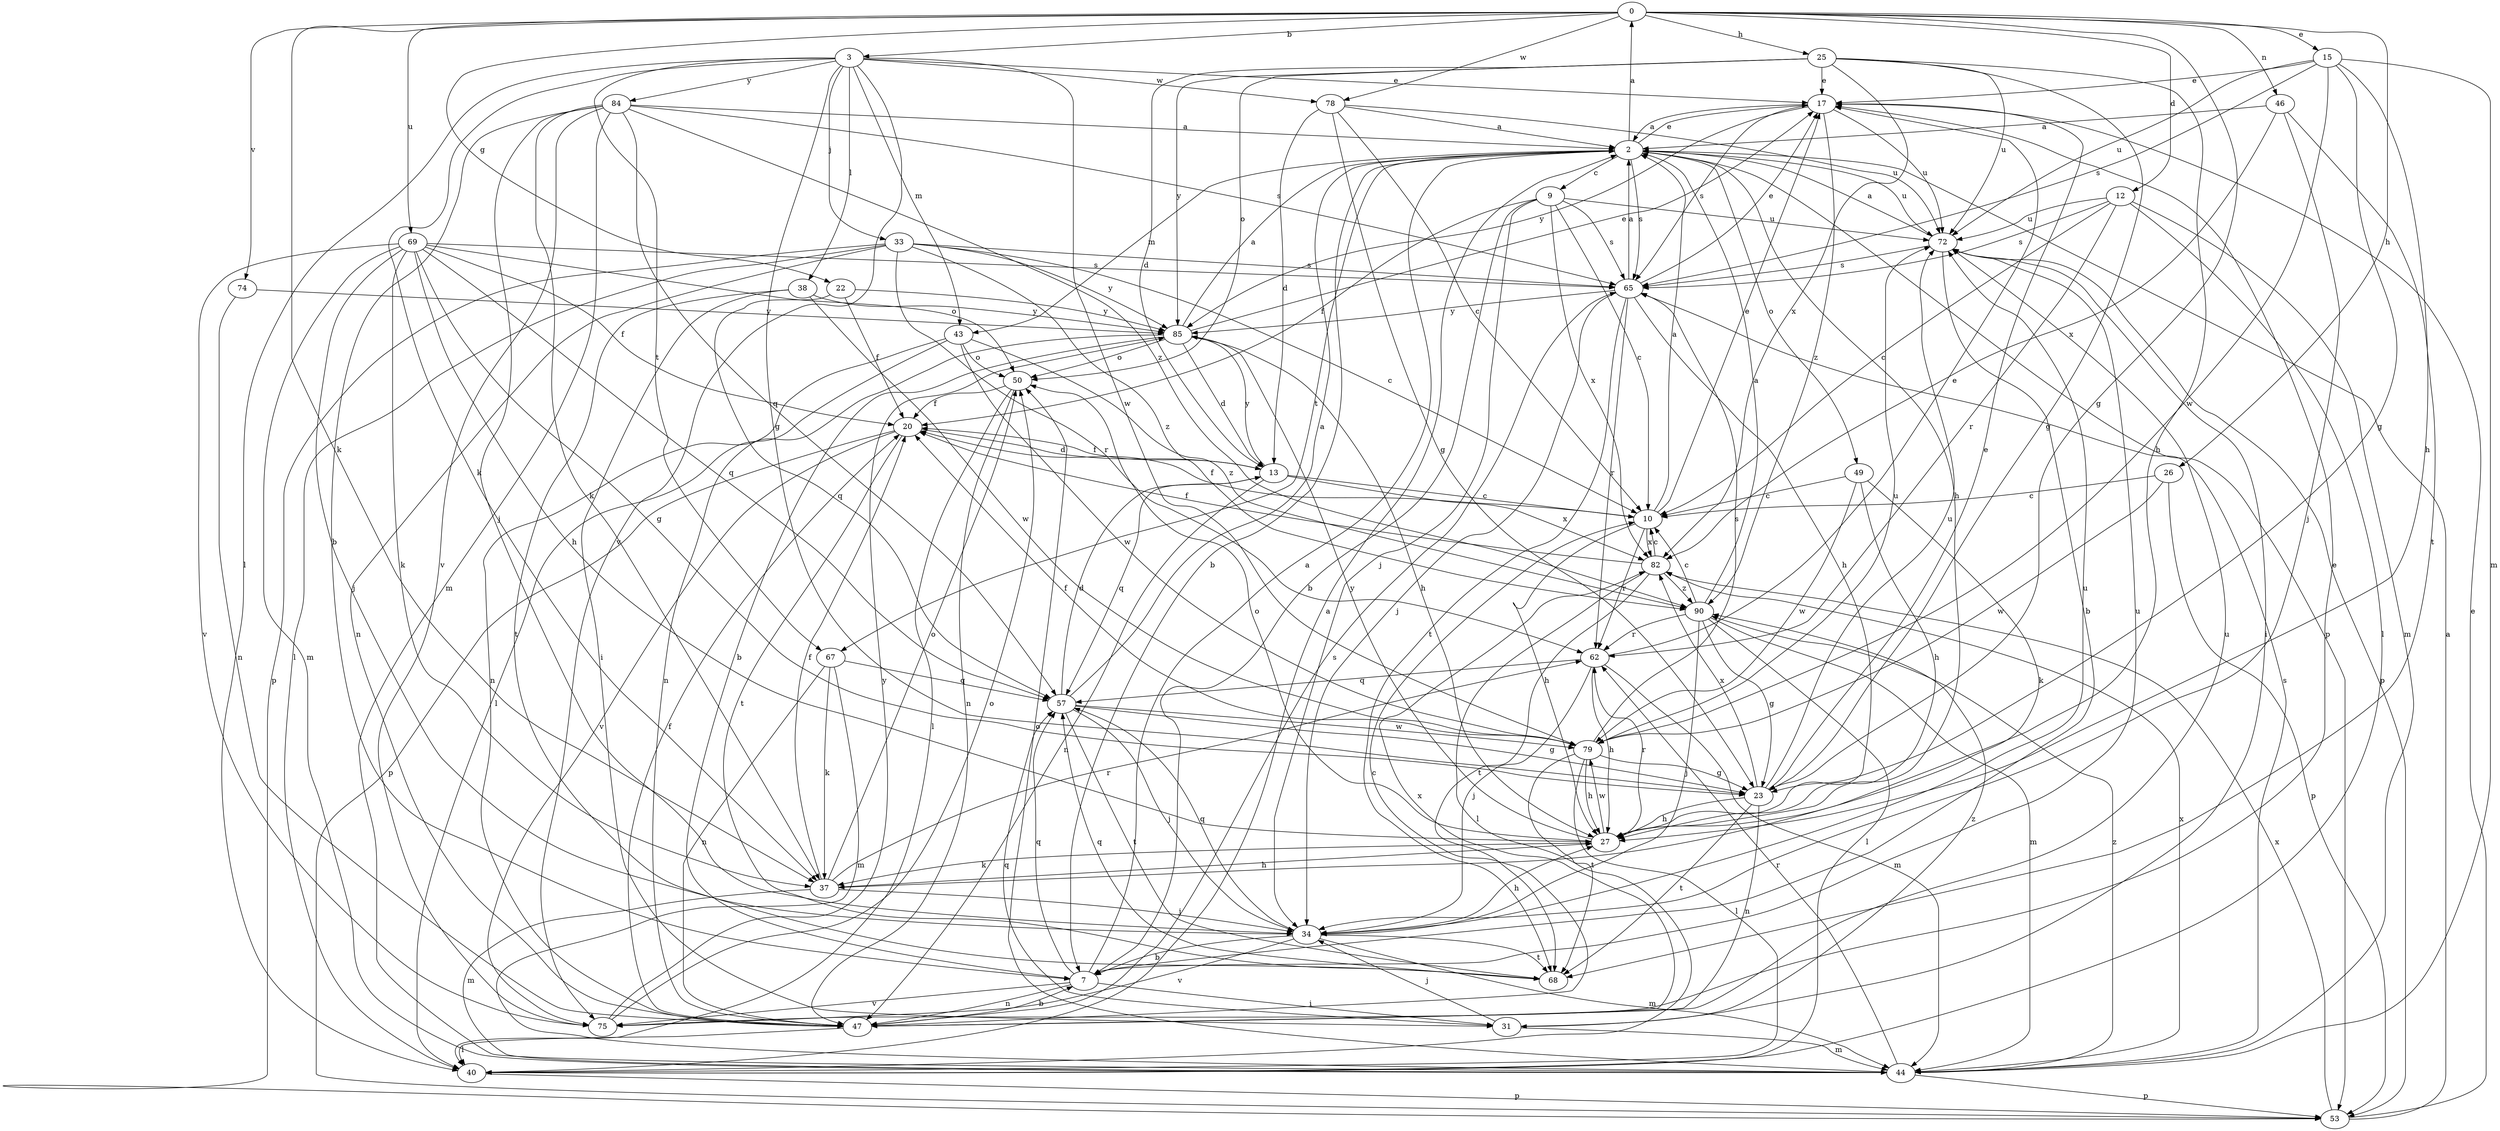 strict digraph  {
0;
2;
3;
7;
9;
10;
12;
13;
15;
17;
20;
22;
23;
25;
26;
27;
31;
33;
34;
37;
38;
40;
43;
44;
46;
47;
49;
50;
53;
57;
62;
65;
67;
68;
69;
72;
74;
75;
78;
79;
82;
84;
85;
90;
0 -> 3  [label=b];
0 -> 12  [label=d];
0 -> 15  [label=e];
0 -> 22  [label=g];
0 -> 23  [label=g];
0 -> 25  [label=h];
0 -> 26  [label=h];
0 -> 37  [label=k];
0 -> 46  [label=n];
0 -> 69  [label=u];
0 -> 74  [label=v];
0 -> 78  [label=w];
2 -> 0  [label=a];
2 -> 7  [label=b];
2 -> 9  [label=c];
2 -> 17  [label=e];
2 -> 27  [label=h];
2 -> 43  [label=m];
2 -> 49  [label=o];
2 -> 53  [label=p];
2 -> 65  [label=s];
2 -> 67  [label=t];
2 -> 72  [label=u];
3 -> 17  [label=e];
3 -> 23  [label=g];
3 -> 33  [label=j];
3 -> 37  [label=k];
3 -> 38  [label=l];
3 -> 40  [label=l];
3 -> 43  [label=m];
3 -> 67  [label=t];
3 -> 75  [label=v];
3 -> 78  [label=w];
3 -> 79  [label=w];
3 -> 84  [label=y];
7 -> 2  [label=a];
7 -> 31  [label=i];
7 -> 47  [label=n];
7 -> 57  [label=q];
7 -> 72  [label=u];
7 -> 75  [label=v];
9 -> 7  [label=b];
9 -> 10  [label=c];
9 -> 20  [label=f];
9 -> 34  [label=j];
9 -> 65  [label=s];
9 -> 72  [label=u];
9 -> 82  [label=x];
10 -> 2  [label=a];
10 -> 17  [label=e];
10 -> 20  [label=f];
10 -> 27  [label=h];
10 -> 62  [label=r];
10 -> 82  [label=x];
12 -> 10  [label=c];
12 -> 40  [label=l];
12 -> 44  [label=m];
12 -> 62  [label=r];
12 -> 65  [label=s];
12 -> 72  [label=u];
13 -> 10  [label=c];
13 -> 20  [label=f];
13 -> 47  [label=n];
13 -> 57  [label=q];
13 -> 82  [label=x];
13 -> 85  [label=y];
15 -> 17  [label=e];
15 -> 23  [label=g];
15 -> 27  [label=h];
15 -> 44  [label=m];
15 -> 65  [label=s];
15 -> 72  [label=u];
15 -> 79  [label=w];
17 -> 2  [label=a];
17 -> 65  [label=s];
17 -> 72  [label=u];
17 -> 85  [label=y];
17 -> 90  [label=z];
20 -> 13  [label=d];
20 -> 53  [label=p];
20 -> 68  [label=t];
20 -> 75  [label=v];
22 -> 20  [label=f];
22 -> 57  [label=q];
22 -> 85  [label=y];
23 -> 17  [label=e];
23 -> 27  [label=h];
23 -> 47  [label=n];
23 -> 68  [label=t];
23 -> 72  [label=u];
23 -> 82  [label=x];
25 -> 13  [label=d];
25 -> 17  [label=e];
25 -> 23  [label=g];
25 -> 27  [label=h];
25 -> 50  [label=o];
25 -> 72  [label=u];
25 -> 82  [label=x];
25 -> 85  [label=y];
26 -> 10  [label=c];
26 -> 53  [label=p];
26 -> 79  [label=w];
27 -> 37  [label=k];
27 -> 50  [label=o];
27 -> 62  [label=r];
27 -> 79  [label=w];
27 -> 85  [label=y];
31 -> 34  [label=j];
31 -> 44  [label=m];
31 -> 57  [label=q];
31 -> 90  [label=z];
33 -> 10  [label=c];
33 -> 40  [label=l];
33 -> 47  [label=n];
33 -> 53  [label=p];
33 -> 62  [label=r];
33 -> 65  [label=s];
33 -> 85  [label=y];
33 -> 90  [label=z];
34 -> 7  [label=b];
34 -> 27  [label=h];
34 -> 44  [label=m];
34 -> 57  [label=q];
34 -> 68  [label=t];
34 -> 72  [label=u];
34 -> 75  [label=v];
37 -> 20  [label=f];
37 -> 27  [label=h];
37 -> 34  [label=j];
37 -> 44  [label=m];
37 -> 50  [label=o];
37 -> 62  [label=r];
38 -> 31  [label=i];
38 -> 68  [label=t];
38 -> 79  [label=w];
38 -> 85  [label=y];
40 -> 2  [label=a];
40 -> 53  [label=p];
43 -> 40  [label=l];
43 -> 47  [label=n];
43 -> 50  [label=o];
43 -> 79  [label=w];
43 -> 90  [label=z];
44 -> 50  [label=o];
44 -> 53  [label=p];
44 -> 62  [label=r];
44 -> 65  [label=s];
44 -> 82  [label=x];
44 -> 90  [label=z];
46 -> 2  [label=a];
46 -> 34  [label=j];
46 -> 68  [label=t];
46 -> 82  [label=x];
47 -> 7  [label=b];
47 -> 10  [label=c];
47 -> 20  [label=f];
47 -> 40  [label=l];
47 -> 65  [label=s];
47 -> 72  [label=u];
47 -> 82  [label=x];
49 -> 10  [label=c];
49 -> 27  [label=h];
49 -> 37  [label=k];
49 -> 79  [label=w];
50 -> 20  [label=f];
50 -> 40  [label=l];
50 -> 47  [label=n];
53 -> 2  [label=a];
53 -> 17  [label=e];
53 -> 82  [label=x];
57 -> 2  [label=a];
57 -> 13  [label=d];
57 -> 23  [label=g];
57 -> 34  [label=j];
57 -> 68  [label=t];
57 -> 79  [label=w];
62 -> 17  [label=e];
62 -> 27  [label=h];
62 -> 34  [label=j];
62 -> 44  [label=m];
62 -> 57  [label=q];
65 -> 2  [label=a];
65 -> 17  [label=e];
65 -> 27  [label=h];
65 -> 34  [label=j];
65 -> 62  [label=r];
65 -> 68  [label=t];
65 -> 85  [label=y];
67 -> 37  [label=k];
67 -> 44  [label=m];
67 -> 47  [label=n];
67 -> 57  [label=q];
68 -> 57  [label=q];
69 -> 20  [label=f];
69 -> 23  [label=g];
69 -> 27  [label=h];
69 -> 34  [label=j];
69 -> 37  [label=k];
69 -> 44  [label=m];
69 -> 50  [label=o];
69 -> 57  [label=q];
69 -> 65  [label=s];
69 -> 75  [label=v];
72 -> 2  [label=a];
72 -> 7  [label=b];
72 -> 31  [label=i];
72 -> 53  [label=p];
72 -> 65  [label=s];
74 -> 47  [label=n];
74 -> 85  [label=y];
75 -> 17  [label=e];
75 -> 50  [label=o];
75 -> 85  [label=y];
78 -> 2  [label=a];
78 -> 10  [label=c];
78 -> 13  [label=d];
78 -> 23  [label=g];
78 -> 72  [label=u];
79 -> 20  [label=f];
79 -> 23  [label=g];
79 -> 27  [label=h];
79 -> 40  [label=l];
79 -> 65  [label=s];
79 -> 68  [label=t];
79 -> 72  [label=u];
82 -> 10  [label=c];
82 -> 20  [label=f];
82 -> 40  [label=l];
82 -> 68  [label=t];
82 -> 90  [label=z];
84 -> 2  [label=a];
84 -> 7  [label=b];
84 -> 34  [label=j];
84 -> 37  [label=k];
84 -> 44  [label=m];
84 -> 57  [label=q];
84 -> 65  [label=s];
84 -> 75  [label=v];
84 -> 90  [label=z];
85 -> 2  [label=a];
85 -> 7  [label=b];
85 -> 13  [label=d];
85 -> 17  [label=e];
85 -> 27  [label=h];
85 -> 47  [label=n];
85 -> 50  [label=o];
90 -> 2  [label=a];
90 -> 10  [label=c];
90 -> 23  [label=g];
90 -> 34  [label=j];
90 -> 40  [label=l];
90 -> 44  [label=m];
90 -> 62  [label=r];
}
